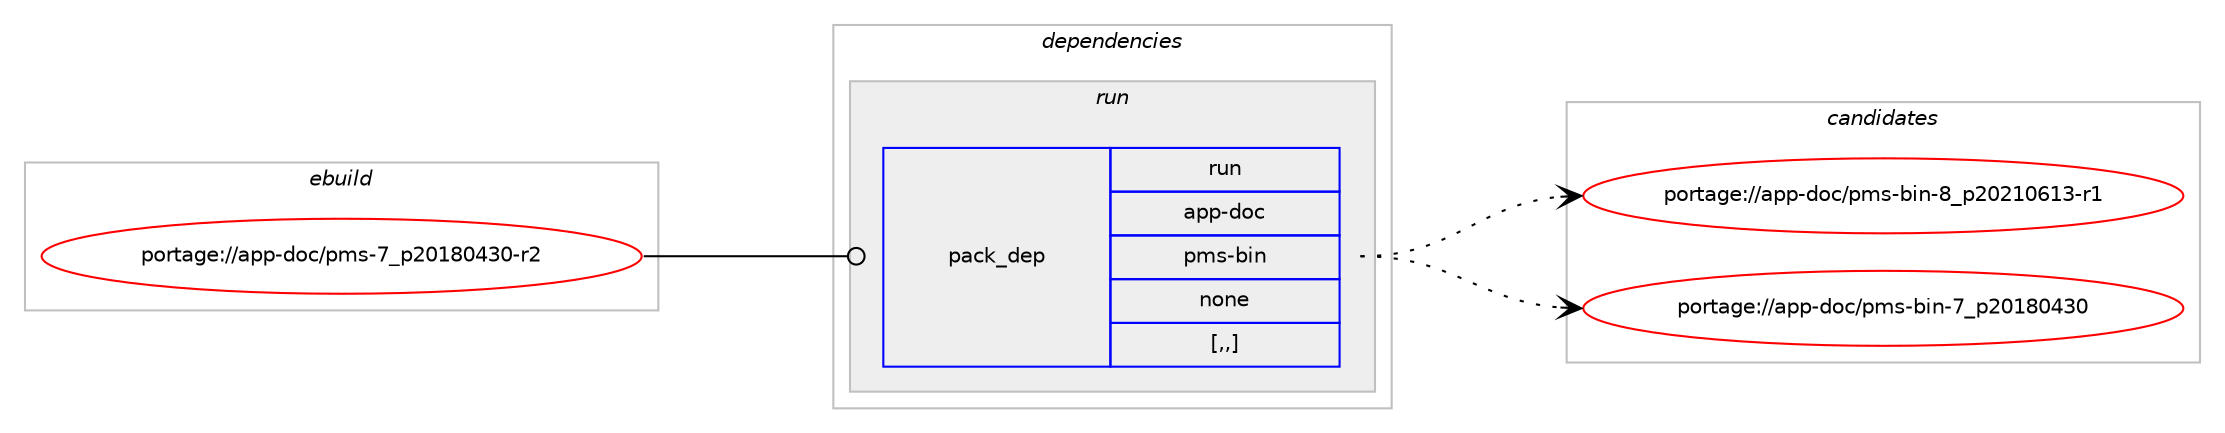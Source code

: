 digraph prolog {

# *************
# Graph options
# *************

newrank=true;
concentrate=true;
compound=true;
graph [rankdir=LR,fontname=Helvetica,fontsize=10,ranksep=1.5];#, ranksep=2.5, nodesep=0.2];
edge  [arrowhead=vee];
node  [fontname=Helvetica,fontsize=10];

# **********
# The ebuild
# **********

subgraph cluster_leftcol {
color=gray;
label=<<i>ebuild</i>>;
id [label="portage://app-doc/pms-7_p20180430-r2", color=red, width=4, href="../app-doc/pms-7_p20180430-r2.svg"];
}

# ****************
# The dependencies
# ****************

subgraph cluster_midcol {
color=gray;
label=<<i>dependencies</i>>;
subgraph cluster_compile {
fillcolor="#eeeeee";
style=filled;
label=<<i>compile</i>>;
}
subgraph cluster_compileandrun {
fillcolor="#eeeeee";
style=filled;
label=<<i>compile and run</i>>;
}
subgraph cluster_run {
fillcolor="#eeeeee";
style=filled;
label=<<i>run</i>>;
subgraph pack11332 {
dependency15351 [label=<<TABLE BORDER="0" CELLBORDER="1" CELLSPACING="0" CELLPADDING="4" WIDTH="220"><TR><TD ROWSPAN="6" CELLPADDING="30">pack_dep</TD></TR><TR><TD WIDTH="110">run</TD></TR><TR><TD>app-doc</TD></TR><TR><TD>pms-bin</TD></TR><TR><TD>none</TD></TR><TR><TD>[,,]</TD></TR></TABLE>>, shape=none, color=blue];
}
id:e -> dependency15351:w [weight=20,style="solid",arrowhead="odot"];
}
}

# **************
# The candidates
# **************

subgraph cluster_choices {
rank=same;
color=gray;
label=<<i>candidates</i>>;

subgraph choice11332 {
color=black;
nodesep=1;
choice97112112451001119947112109115459810511045569511250485049485449514511449 [label="portage://app-doc/pms-bin-8_p20210613-r1", color=red, width=4,href="../app-doc/pms-bin-8_p20210613-r1.svg"];
choice9711211245100111994711210911545981051104555951125048495648525148 [label="portage://app-doc/pms-bin-7_p20180430", color=red, width=4,href="../app-doc/pms-bin-7_p20180430.svg"];
dependency15351:e -> choice97112112451001119947112109115459810511045569511250485049485449514511449:w [style=dotted,weight="100"];
dependency15351:e -> choice9711211245100111994711210911545981051104555951125048495648525148:w [style=dotted,weight="100"];
}
}

}
